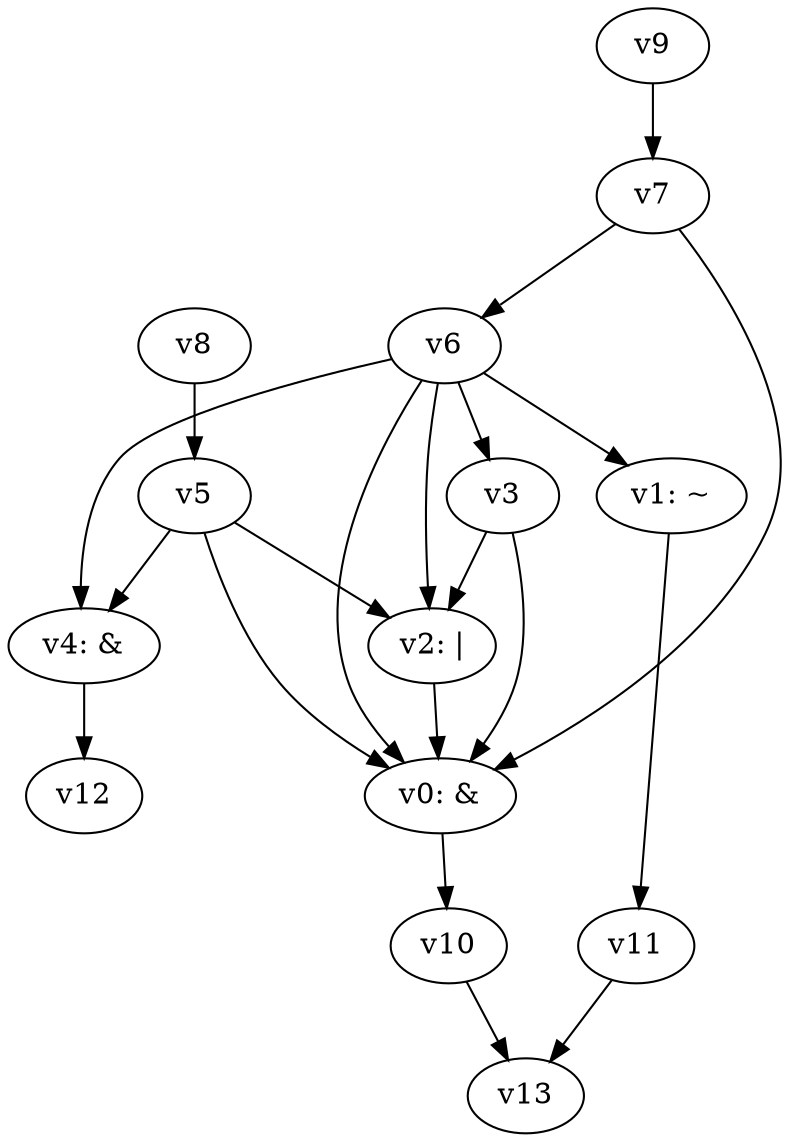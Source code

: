 digraph G { 
v0 [label="v0: &"]; 
v1 [label="v1: ~"]; 
v2 [label="v2: |"]; 
v4 [label="v4: &"]; 
v0 -> v10 -> v13;
v1 -> v11 -> v13;
v2 -> v0;
v3 -> v0;
v3 -> v2;
v4 -> v12;
v5 -> v0;
v5 -> v2;
v5 -> v4;
v6 -> v0;
v6 -> v1;
v6 -> v2;
v6 -> v3;
v6 -> v4;
v7 -> v0;
v7 -> v6;
v8 -> v5;
v9 -> v7;
}